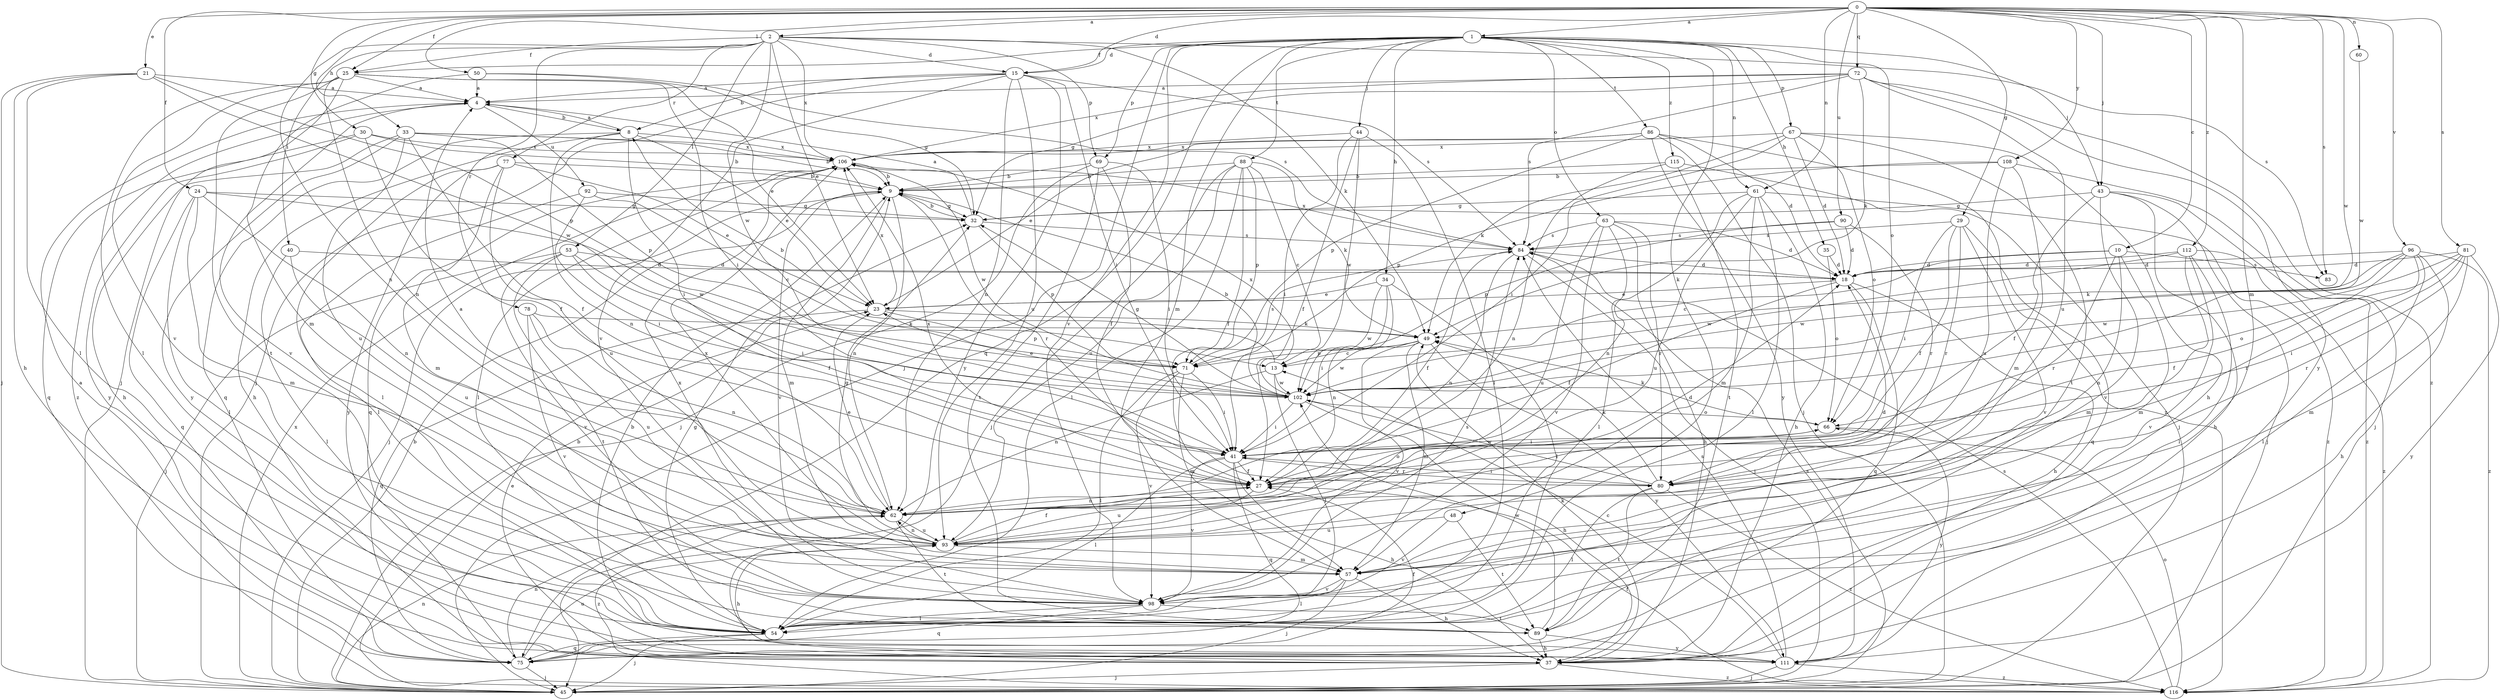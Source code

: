 strict digraph  {
0;
1;
2;
4;
8;
9;
10;
13;
15;
18;
21;
23;
24;
25;
27;
29;
30;
32;
33;
34;
35;
37;
40;
41;
43;
44;
45;
48;
49;
50;
53;
54;
57;
60;
61;
62;
63;
66;
67;
69;
71;
72;
75;
77;
78;
80;
81;
83;
84;
86;
88;
89;
90;
92;
93;
96;
98;
102;
106;
108;
111;
112;
115;
116;
0 -> 1  [label=a];
0 -> 2  [label=a];
0 -> 10  [label=c];
0 -> 15  [label=d];
0 -> 21  [label=e];
0 -> 24  [label=f];
0 -> 25  [label=f];
0 -> 29  [label=g];
0 -> 30  [label=g];
0 -> 33  [label=h];
0 -> 43  [label=j];
0 -> 50  [label=l];
0 -> 57  [label=m];
0 -> 60  [label=n];
0 -> 61  [label=n];
0 -> 72  [label=q];
0 -> 81  [label=s];
0 -> 83  [label=s];
0 -> 90  [label=u];
0 -> 96  [label=v];
0 -> 102  [label=w];
0 -> 108  [label=y];
0 -> 112  [label=z];
1 -> 15  [label=d];
1 -> 25  [label=f];
1 -> 34  [label=h];
1 -> 35  [label=h];
1 -> 43  [label=j];
1 -> 44  [label=j];
1 -> 45  [label=j];
1 -> 48  [label=k];
1 -> 57  [label=m];
1 -> 61  [label=n];
1 -> 63  [label=o];
1 -> 66  [label=o];
1 -> 67  [label=p];
1 -> 69  [label=p];
1 -> 75  [label=q];
1 -> 86  [label=t];
1 -> 88  [label=t];
1 -> 98  [label=v];
1 -> 115  [label=z];
2 -> 15  [label=d];
2 -> 23  [label=e];
2 -> 25  [label=f];
2 -> 40  [label=i];
2 -> 49  [label=k];
2 -> 53  [label=l];
2 -> 62  [label=n];
2 -> 69  [label=p];
2 -> 77  [label=r];
2 -> 78  [label=r];
2 -> 83  [label=s];
2 -> 102  [label=w];
2 -> 106  [label=x];
4 -> 8  [label=b];
4 -> 92  [label=u];
4 -> 98  [label=v];
4 -> 116  [label=z];
8 -> 4  [label=a];
8 -> 23  [label=e];
8 -> 37  [label=h];
8 -> 41  [label=i];
8 -> 62  [label=n];
8 -> 75  [label=q];
8 -> 106  [label=x];
9 -> 32  [label=g];
9 -> 45  [label=j];
9 -> 57  [label=m];
9 -> 62  [label=n];
9 -> 80  [label=r];
9 -> 98  [label=v];
10 -> 13  [label=c];
10 -> 18  [label=d];
10 -> 57  [label=m];
10 -> 62  [label=n];
10 -> 80  [label=r];
10 -> 83  [label=s];
13 -> 8  [label=b];
13 -> 54  [label=l];
13 -> 62  [label=n];
13 -> 102  [label=w];
15 -> 4  [label=a];
15 -> 8  [label=b];
15 -> 41  [label=i];
15 -> 45  [label=j];
15 -> 62  [label=n];
15 -> 84  [label=s];
15 -> 93  [label=u];
15 -> 98  [label=v];
15 -> 111  [label=y];
18 -> 23  [label=e];
18 -> 27  [label=f];
18 -> 37  [label=h];
18 -> 75  [label=q];
21 -> 4  [label=a];
21 -> 37  [label=h];
21 -> 45  [label=j];
21 -> 54  [label=l];
21 -> 71  [label=p];
21 -> 102  [label=w];
23 -> 49  [label=k];
23 -> 71  [label=p];
23 -> 75  [label=q];
23 -> 106  [label=x];
24 -> 32  [label=g];
24 -> 54  [label=l];
24 -> 57  [label=m];
24 -> 62  [label=n];
24 -> 75  [label=q];
24 -> 102  [label=w];
25 -> 4  [label=a];
25 -> 23  [label=e];
25 -> 41  [label=i];
25 -> 45  [label=j];
25 -> 54  [label=l];
25 -> 62  [label=n];
25 -> 89  [label=t];
25 -> 98  [label=v];
27 -> 62  [label=n];
27 -> 66  [label=o];
27 -> 93  [label=u];
27 -> 106  [label=x];
29 -> 27  [label=f];
29 -> 41  [label=i];
29 -> 75  [label=q];
29 -> 80  [label=r];
29 -> 84  [label=s];
29 -> 98  [label=v];
30 -> 9  [label=b];
30 -> 27  [label=f];
30 -> 75  [label=q];
30 -> 106  [label=x];
30 -> 111  [label=y];
32 -> 4  [label=a];
32 -> 9  [label=b];
32 -> 71  [label=p];
32 -> 84  [label=s];
33 -> 9  [label=b];
33 -> 27  [label=f];
33 -> 37  [label=h];
33 -> 71  [label=p];
33 -> 93  [label=u];
33 -> 106  [label=x];
33 -> 111  [label=y];
34 -> 23  [label=e];
34 -> 41  [label=i];
34 -> 54  [label=l];
34 -> 62  [label=n];
34 -> 102  [label=w];
35 -> 18  [label=d];
35 -> 66  [label=o];
37 -> 23  [label=e];
37 -> 45  [label=j];
37 -> 49  [label=k];
37 -> 116  [label=z];
40 -> 18  [label=d];
40 -> 54  [label=l];
40 -> 93  [label=u];
41 -> 27  [label=f];
41 -> 37  [label=h];
41 -> 54  [label=l];
41 -> 75  [label=q];
41 -> 80  [label=r];
41 -> 98  [label=v];
43 -> 27  [label=f];
43 -> 32  [label=g];
43 -> 37  [label=h];
43 -> 45  [label=j];
43 -> 98  [label=v];
43 -> 116  [label=z];
44 -> 27  [label=f];
44 -> 41  [label=i];
44 -> 54  [label=l];
44 -> 102  [label=w];
44 -> 106  [label=x];
45 -> 9  [label=b];
45 -> 62  [label=n];
45 -> 84  [label=s];
45 -> 106  [label=x];
48 -> 89  [label=t];
48 -> 93  [label=u];
48 -> 98  [label=v];
49 -> 13  [label=c];
49 -> 57  [label=m];
49 -> 71  [label=p];
49 -> 98  [label=v];
49 -> 102  [label=w];
49 -> 111  [label=y];
50 -> 4  [label=a];
50 -> 32  [label=g];
50 -> 57  [label=m];
50 -> 84  [label=s];
53 -> 18  [label=d];
53 -> 27  [label=f];
53 -> 41  [label=i];
53 -> 45  [label=j];
53 -> 89  [label=t];
53 -> 98  [label=v];
54 -> 32  [label=g];
54 -> 45  [label=j];
54 -> 75  [label=q];
57 -> 37  [label=h];
57 -> 45  [label=j];
57 -> 54  [label=l];
57 -> 98  [label=v];
60 -> 102  [label=w];
61 -> 32  [label=g];
61 -> 37  [label=h];
61 -> 54  [label=l];
61 -> 57  [label=m];
61 -> 62  [label=n];
61 -> 93  [label=u];
61 -> 116  [label=z];
62 -> 4  [label=a];
62 -> 18  [label=d];
62 -> 23  [label=e];
62 -> 89  [label=t];
62 -> 93  [label=u];
62 -> 116  [label=z];
63 -> 18  [label=d];
63 -> 37  [label=h];
63 -> 54  [label=l];
63 -> 80  [label=r];
63 -> 84  [label=s];
63 -> 93  [label=u];
63 -> 98  [label=v];
66 -> 41  [label=i];
66 -> 49  [label=k];
66 -> 111  [label=y];
67 -> 18  [label=d];
67 -> 37  [label=h];
67 -> 41  [label=i];
67 -> 49  [label=k];
67 -> 66  [label=o];
67 -> 89  [label=t];
67 -> 106  [label=x];
69 -> 9  [label=b];
69 -> 27  [label=f];
69 -> 41  [label=i];
69 -> 45  [label=j];
69 -> 89  [label=t];
71 -> 41  [label=i];
71 -> 54  [label=l];
71 -> 57  [label=m];
71 -> 84  [label=s];
71 -> 98  [label=v];
72 -> 4  [label=a];
72 -> 32  [label=g];
72 -> 49  [label=k];
72 -> 84  [label=s];
72 -> 93  [label=u];
72 -> 106  [label=x];
72 -> 111  [label=y];
72 -> 116  [label=z];
75 -> 4  [label=a];
75 -> 27  [label=f];
75 -> 45  [label=j];
75 -> 62  [label=n];
75 -> 93  [label=u];
77 -> 9  [label=b];
77 -> 23  [label=e];
77 -> 54  [label=l];
77 -> 57  [label=m];
77 -> 93  [label=u];
77 -> 111  [label=y];
78 -> 49  [label=k];
78 -> 62  [label=n];
78 -> 93  [label=u];
78 -> 98  [label=v];
80 -> 41  [label=i];
80 -> 49  [label=k];
80 -> 54  [label=l];
80 -> 89  [label=t];
80 -> 102  [label=w];
80 -> 116  [label=z];
81 -> 18  [label=d];
81 -> 41  [label=i];
81 -> 57  [label=m];
81 -> 66  [label=o];
81 -> 80  [label=r];
81 -> 102  [label=w];
81 -> 111  [label=y];
84 -> 18  [label=d];
84 -> 27  [label=f];
84 -> 45  [label=j];
84 -> 62  [label=n];
84 -> 106  [label=x];
86 -> 18  [label=d];
86 -> 23  [label=e];
86 -> 45  [label=j];
86 -> 71  [label=p];
86 -> 106  [label=x];
86 -> 111  [label=y];
86 -> 116  [label=z];
88 -> 9  [label=b];
88 -> 13  [label=c];
88 -> 27  [label=f];
88 -> 45  [label=j];
88 -> 49  [label=k];
88 -> 54  [label=l];
88 -> 71  [label=p];
88 -> 93  [label=u];
89 -> 37  [label=h];
89 -> 102  [label=w];
89 -> 111  [label=y];
90 -> 18  [label=d];
90 -> 71  [label=p];
90 -> 80  [label=r];
90 -> 84  [label=s];
92 -> 13  [label=c];
92 -> 32  [label=g];
92 -> 41  [label=i];
92 -> 54  [label=l];
93 -> 18  [label=d];
93 -> 27  [label=f];
93 -> 32  [label=g];
93 -> 37  [label=h];
93 -> 57  [label=m];
93 -> 62  [label=n];
93 -> 106  [label=x];
96 -> 18  [label=d];
96 -> 27  [label=f];
96 -> 37  [label=h];
96 -> 49  [label=k];
96 -> 54  [label=l];
96 -> 80  [label=r];
96 -> 102  [label=w];
96 -> 116  [label=z];
98 -> 54  [label=l];
98 -> 75  [label=q];
98 -> 84  [label=s];
98 -> 89  [label=t];
98 -> 106  [label=x];
102 -> 9  [label=b];
102 -> 23  [label=e];
102 -> 32  [label=g];
102 -> 37  [label=h];
102 -> 41  [label=i];
102 -> 66  [label=o];
102 -> 106  [label=x];
106 -> 9  [label=b];
106 -> 54  [label=l];
106 -> 75  [label=q];
106 -> 102  [label=w];
108 -> 9  [label=b];
108 -> 45  [label=j];
108 -> 57  [label=m];
108 -> 71  [label=p];
108 -> 93  [label=u];
111 -> 9  [label=b];
111 -> 13  [label=c];
111 -> 45  [label=j];
111 -> 84  [label=s];
111 -> 116  [label=z];
112 -> 18  [label=d];
112 -> 54  [label=l];
112 -> 57  [label=m];
112 -> 98  [label=v];
112 -> 102  [label=w];
112 -> 116  [label=z];
115 -> 9  [label=b];
115 -> 45  [label=j];
115 -> 62  [label=n];
115 -> 89  [label=t];
116 -> 9  [label=b];
116 -> 27  [label=f];
116 -> 66  [label=o];
116 -> 84  [label=s];
}

